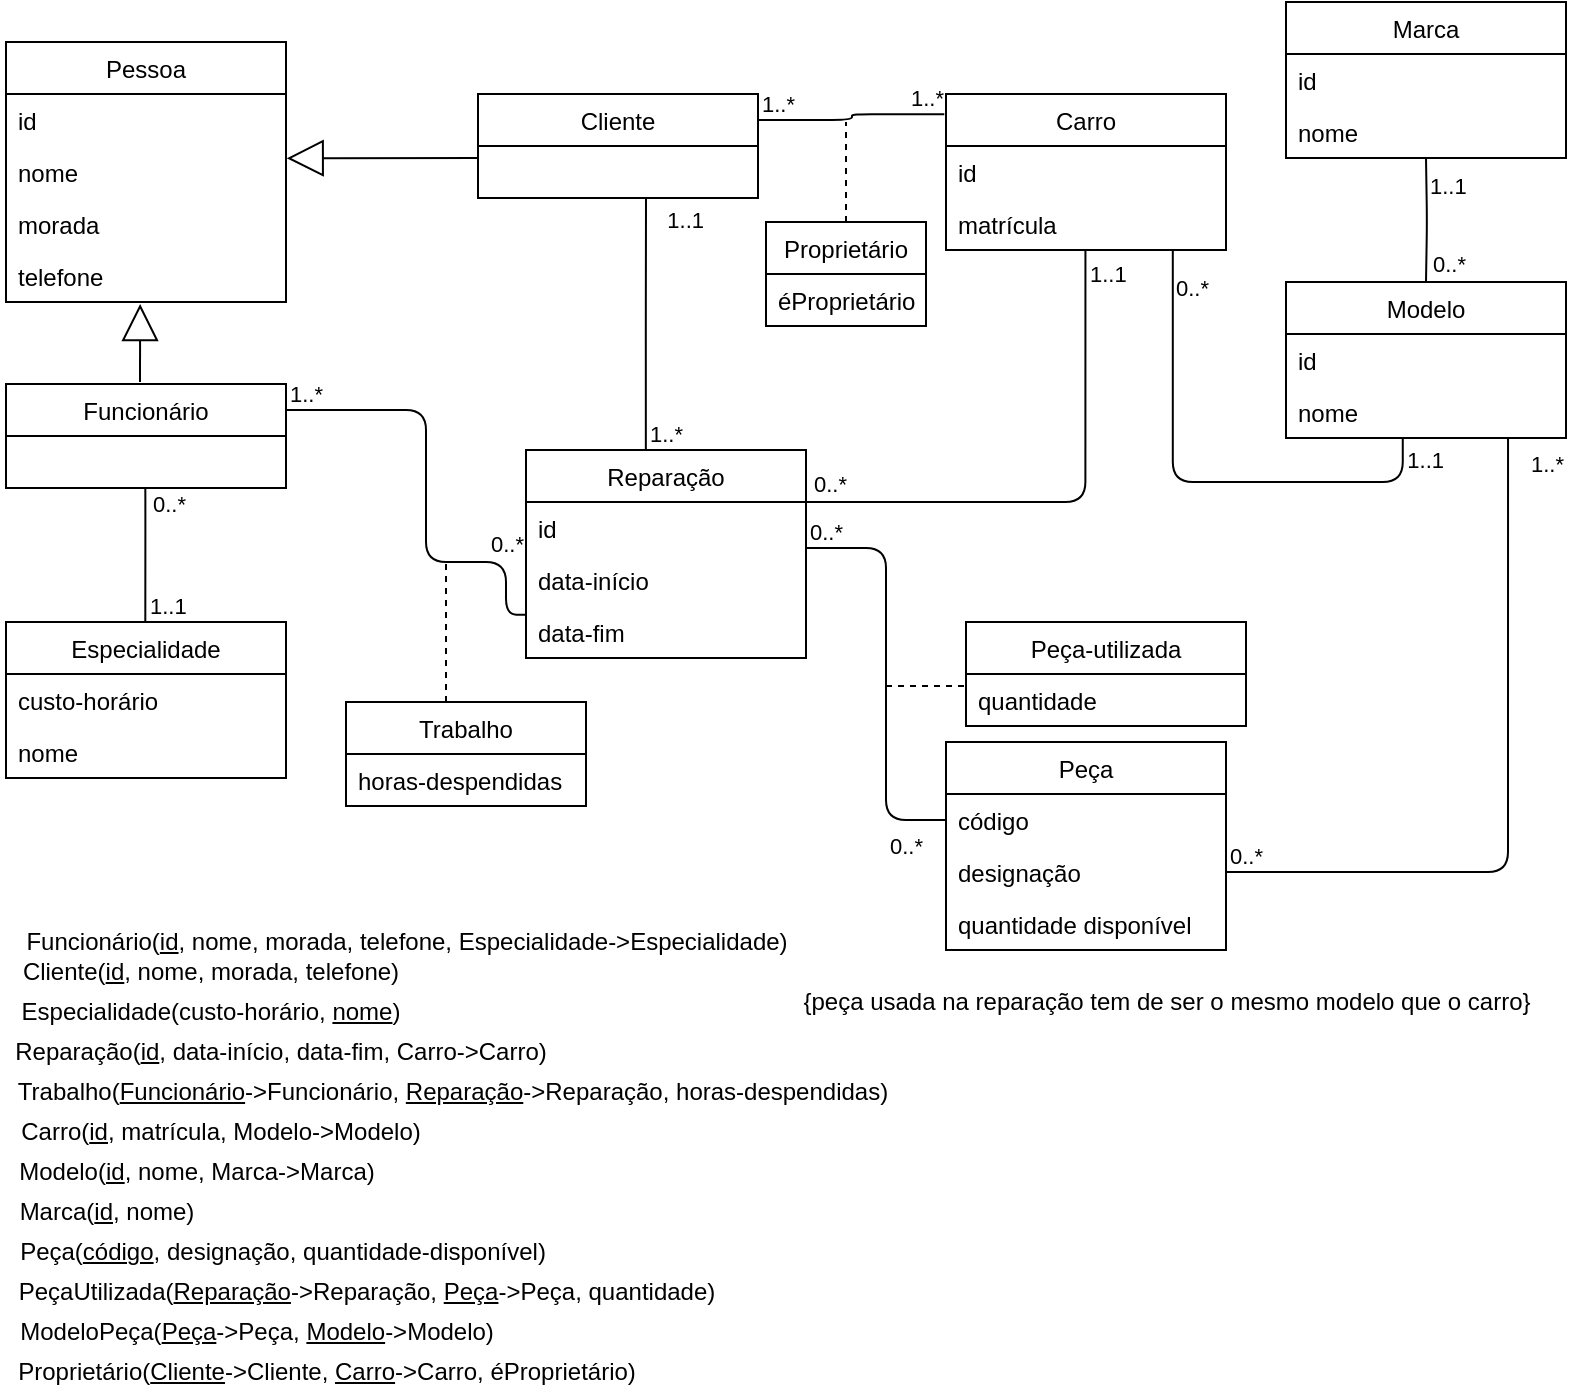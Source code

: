 <mxfile version="14.4.3" type="device"><diagram id="P43jaS3Y0XJvYbWoT-iL" name="Page-1"><mxGraphModel dx="934" dy="495" grid="1" gridSize="10" guides="1" tooltips="1" connect="1" arrows="1" fold="1" page="1" pageScale="1" pageWidth="827" pageHeight="1169" math="0" shadow="0"><root><mxCell id="0"/><mxCell id="1" parent="0"/><mxCell id="aRiupTqMW46LliWJKKWp-73" value="Pessoa" style="swimlane;fontStyle=0;childLayout=stackLayout;horizontal=1;startSize=26;fillColor=none;horizontalStack=0;resizeParent=1;resizeParentMax=0;resizeLast=0;collapsible=1;marginBottom=0;" parent="1" vertex="1"><mxGeometry x="40" y="40" width="140" height="130" as="geometry"/></mxCell><mxCell id="aRiupTqMW46LliWJKKWp-74" value="id" style="text;strokeColor=none;fillColor=none;align=left;verticalAlign=top;spacingLeft=4;spacingRight=4;overflow=hidden;rotatable=0;points=[[0,0.5],[1,0.5]];portConstraint=eastwest;" parent="aRiupTqMW46LliWJKKWp-73" vertex="1"><mxGeometry y="26" width="140" height="26" as="geometry"/></mxCell><mxCell id="ZfABqnPU4rqhlMVIhEN_-3" value="nome&#10;" style="text;strokeColor=none;fillColor=none;align=left;verticalAlign=top;spacingLeft=4;spacingRight=4;overflow=hidden;rotatable=0;points=[[0,0.5],[1,0.5]];portConstraint=eastwest;" parent="aRiupTqMW46LliWJKKWp-73" vertex="1"><mxGeometry y="52" width="140" height="26" as="geometry"/></mxCell><mxCell id="aRiupTqMW46LliWJKKWp-77" value="morada" style="text;strokeColor=none;fillColor=none;align=left;verticalAlign=top;spacingLeft=4;spacingRight=4;overflow=hidden;rotatable=0;points=[[0,0.5],[1,0.5]];portConstraint=eastwest;" parent="aRiupTqMW46LliWJKKWp-73" vertex="1"><mxGeometry y="78" width="140" height="26" as="geometry"/></mxCell><mxCell id="aRiupTqMW46LliWJKKWp-78" value="telefone&#10;" style="text;strokeColor=none;fillColor=none;align=left;verticalAlign=top;spacingLeft=4;spacingRight=4;overflow=hidden;rotatable=0;points=[[0,0.5],[1,0.5]];portConstraint=eastwest;" parent="aRiupTqMW46LliWJKKWp-73" vertex="1"><mxGeometry y="104" width="140" height="26" as="geometry"/></mxCell><mxCell id="aRiupTqMW46LliWJKKWp-79" value="" style="endArrow=block;endSize=16;endFill=0;html=1;entryX=0.479;entryY=1.04;entryDx=0;entryDy=0;entryPerimeter=0;" parent="1" target="aRiupTqMW46LliWJKKWp-78" edge="1"><mxGeometry width="160" relative="1" as="geometry"><mxPoint x="107" y="210" as="sourcePoint"/><mxPoint x="460" y="280" as="targetPoint"/></mxGeometry></mxCell><mxCell id="aRiupTqMW46LliWJKKWp-80" value="Funcionário" style="swimlane;fontStyle=0;childLayout=stackLayout;horizontal=1;startSize=26;fillColor=none;horizontalStack=0;resizeParent=1;resizeParentMax=0;resizeLast=0;collapsible=1;marginBottom=0;" parent="1" vertex="1"><mxGeometry x="40" y="211" width="140" height="52" as="geometry"/></mxCell><mxCell id="aRiupTqMW46LliWJKKWp-84" value="Especialidade" style="swimlane;fontStyle=0;childLayout=stackLayout;horizontal=1;startSize=26;fillColor=none;horizontalStack=0;resizeParent=1;resizeParentMax=0;resizeLast=0;collapsible=1;marginBottom=0;" parent="1" vertex="1"><mxGeometry x="40" y="330" width="140" height="78" as="geometry"/></mxCell><mxCell id="aRiupTqMW46LliWJKKWp-85" value="custo-horário" style="text;strokeColor=none;fillColor=none;align=left;verticalAlign=top;spacingLeft=4;spacingRight=4;overflow=hidden;rotatable=0;points=[[0,0.5],[1,0.5]];portConstraint=eastwest;" parent="aRiupTqMW46LliWJKKWp-84" vertex="1"><mxGeometry y="26" width="140" height="26" as="geometry"/></mxCell><mxCell id="aRiupTqMW46LliWJKKWp-86" value="nome" style="text;strokeColor=none;fillColor=none;align=left;verticalAlign=top;spacingLeft=4;spacingRight=4;overflow=hidden;rotatable=0;points=[[0,0.5],[1,0.5]];portConstraint=eastwest;" parent="aRiupTqMW46LliWJKKWp-84" vertex="1"><mxGeometry y="52" width="140" height="26" as="geometry"/></mxCell><mxCell id="aRiupTqMW46LliWJKKWp-88" value="" style="endArrow=none;html=1;edgeStyle=orthogonalEdgeStyle;exitX=0.5;exitY=0;exitDx=0;exitDy=0;entryX=0.5;entryY=1;entryDx=0;entryDy=0;" parent="1" edge="1"><mxGeometry relative="1" as="geometry"><mxPoint x="109.66" y="330.0" as="sourcePoint"/><mxPoint x="109.66" y="263" as="targetPoint"/><Array as="points"><mxPoint x="110" y="273"/><mxPoint x="110" y="273"/></Array></mxGeometry></mxCell><mxCell id="aRiupTqMW46LliWJKKWp-89" value="1..1" style="edgeLabel;resizable=0;html=1;align=left;verticalAlign=bottom;" parent="aRiupTqMW46LliWJKKWp-88" connectable="0" vertex="1"><mxGeometry x="-1" relative="1" as="geometry"/></mxCell><mxCell id="aRiupTqMW46LliWJKKWp-90" value="0..*" style="edgeLabel;resizable=0;html=1;align=right;verticalAlign=bottom;" parent="aRiupTqMW46LliWJKKWp-88" connectable="0" vertex="1"><mxGeometry x="1" relative="1" as="geometry"><mxPoint x="20.34" y="16.9" as="offset"/></mxGeometry></mxCell><mxCell id="aRiupTqMW46LliWJKKWp-91" value="" style="endArrow=block;endSize=16;endFill=0;html=1;entryX=1.031;entryY=0.236;entryDx=0;entryDy=0;entryPerimeter=0;" parent="1" edge="1"><mxGeometry width="160" relative="1" as="geometry"><mxPoint x="276" y="98" as="sourcePoint"/><mxPoint x="180.34" y="98.136" as="targetPoint"/></mxGeometry></mxCell><mxCell id="aRiupTqMW46LliWJKKWp-92" value="Cliente" style="swimlane;fontStyle=0;childLayout=stackLayout;horizontal=1;startSize=26;fillColor=none;horizontalStack=0;resizeParent=1;resizeParentMax=0;resizeLast=0;collapsible=1;marginBottom=0;" parent="1" vertex="1"><mxGeometry x="276" y="66" width="140" height="52" as="geometry"/></mxCell><mxCell id="aRiupTqMW46LliWJKKWp-102" value="Carro" style="swimlane;fontStyle=0;childLayout=stackLayout;horizontal=1;startSize=26;fillColor=none;horizontalStack=0;resizeParent=1;resizeParentMax=0;resizeLast=0;collapsible=1;marginBottom=0;" parent="1" vertex="1"><mxGeometry x="510" y="66" width="140" height="78" as="geometry"/></mxCell><mxCell id="ZfABqnPU4rqhlMVIhEN_-13" value="id" style="text;strokeColor=none;fillColor=none;align=left;verticalAlign=top;spacingLeft=4;spacingRight=4;overflow=hidden;rotatable=0;points=[[0,0.5],[1,0.5]];portConstraint=eastwest;" parent="aRiupTqMW46LliWJKKWp-102" vertex="1"><mxGeometry y="26" width="140" height="26" as="geometry"/></mxCell><mxCell id="aRiupTqMW46LliWJKKWp-105" value="matrícula" style="text;strokeColor=none;fillColor=none;align=left;verticalAlign=top;spacingLeft=4;spacingRight=4;overflow=hidden;rotatable=0;points=[[0,0.5],[1,0.5]];portConstraint=eastwest;" parent="aRiupTqMW46LliWJKKWp-102" vertex="1"><mxGeometry y="52" width="140" height="26" as="geometry"/></mxCell><mxCell id="aRiupTqMW46LliWJKKWp-107" value="" style="endArrow=none;html=1;edgeStyle=orthogonalEdgeStyle;entryX=-0.006;entryY=0.13;entryDx=0;entryDy=0;entryPerimeter=0;exitX=1;exitY=0.25;exitDx=0;exitDy=0;" parent="1" source="aRiupTqMW46LliWJKKWp-92" target="aRiupTqMW46LliWJKKWp-102" edge="1"><mxGeometry relative="1" as="geometry"><mxPoint x="320" y="169.31" as="sourcePoint"/><mxPoint x="480" y="169.31" as="targetPoint"/></mxGeometry></mxCell><mxCell id="aRiupTqMW46LliWJKKWp-108" value="1..*" style="edgeLabel;resizable=0;html=1;align=left;verticalAlign=bottom;" parent="aRiupTqMW46LliWJKKWp-107" connectable="0" vertex="1"><mxGeometry x="-1" relative="1" as="geometry"/></mxCell><mxCell id="aRiupTqMW46LliWJKKWp-109" value="1..*" style="edgeLabel;resizable=0;html=1;align=right;verticalAlign=bottom;" parent="aRiupTqMW46LliWJKKWp-107" connectable="0" vertex="1"><mxGeometry x="1" relative="1" as="geometry"/></mxCell><mxCell id="aRiupTqMW46LliWJKKWp-110" value="Proprietário" style="swimlane;fontStyle=0;childLayout=stackLayout;horizontal=1;startSize=26;fillColor=none;horizontalStack=0;resizeParent=1;resizeParentMax=0;resizeLast=0;collapsible=1;marginBottom=0;" parent="1" vertex="1"><mxGeometry x="420" y="130" width="80" height="52" as="geometry"/></mxCell><mxCell id="aRiupTqMW46LliWJKKWp-111" value="éProprietário" style="text;strokeColor=none;fillColor=none;align=left;verticalAlign=top;spacingLeft=4;spacingRight=4;overflow=hidden;rotatable=0;points=[[0,0.5],[1,0.5]];portConstraint=eastwest;" parent="aRiupTqMW46LliWJKKWp-110" vertex="1"><mxGeometry y="26" width="80" height="26" as="geometry"/></mxCell><mxCell id="aRiupTqMW46LliWJKKWp-114" value="" style="endArrow=none;dashed=1;html=1;exitX=0.5;exitY=0;exitDx=0;exitDy=0;" parent="1" source="aRiupTqMW46LliWJKKWp-110" edge="1"><mxGeometry width="50" height="50" relative="1" as="geometry"><mxPoint x="380" y="260" as="sourcePoint"/><mxPoint x="460" y="80" as="targetPoint"/></mxGeometry></mxCell><mxCell id="aRiupTqMW46LliWJKKWp-115" value="Peça" style="swimlane;fontStyle=0;childLayout=stackLayout;horizontal=1;startSize=26;fillColor=none;horizontalStack=0;resizeParent=1;resizeParentMax=0;resizeLast=0;collapsible=1;marginBottom=0;" parent="1" vertex="1"><mxGeometry x="510" y="390" width="140" height="104" as="geometry"/></mxCell><mxCell id="aRiupTqMW46LliWJKKWp-116" value="código" style="text;strokeColor=none;fillColor=none;align=left;verticalAlign=top;spacingLeft=4;spacingRight=4;overflow=hidden;rotatable=0;points=[[0,0.5],[1,0.5]];portConstraint=eastwest;" parent="aRiupTqMW46LliWJKKWp-115" vertex="1"><mxGeometry y="26" width="140" height="26" as="geometry"/></mxCell><mxCell id="aRiupTqMW46LliWJKKWp-117" value="designação" style="text;strokeColor=none;fillColor=none;align=left;verticalAlign=top;spacingLeft=4;spacingRight=4;overflow=hidden;rotatable=0;points=[[0,0.5],[1,0.5]];portConstraint=eastwest;" parent="aRiupTqMW46LliWJKKWp-115" vertex="1"><mxGeometry y="52" width="140" height="26" as="geometry"/></mxCell><mxCell id="aRiupTqMW46LliWJKKWp-118" value="quantidade disponível" style="text;strokeColor=none;fillColor=none;align=left;verticalAlign=top;spacingLeft=4;spacingRight=4;overflow=hidden;rotatable=0;points=[[0,0.5],[1,0.5]];portConstraint=eastwest;" parent="aRiupTqMW46LliWJKKWp-115" vertex="1"><mxGeometry y="78" width="140" height="26" as="geometry"/></mxCell><mxCell id="aRiupTqMW46LliWJKKWp-121" value="" style="endArrow=none;html=1;edgeStyle=orthogonalEdgeStyle;entryX=1;entryY=0.25;entryDx=0;entryDy=0;exitX=0.498;exitY=1.009;exitDx=0;exitDy=0;exitPerimeter=0;" parent="1" source="aRiupTqMW46LliWJKKWp-105" target="aRiupTqMW46LliWJKKWp-127" edge="1"><mxGeometry relative="1" as="geometry"><mxPoint x="580" y="170" as="sourcePoint"/><mxPoint x="580" y="263" as="targetPoint"/></mxGeometry></mxCell><mxCell id="aRiupTqMW46LliWJKKWp-122" value="1..1" style="edgeLabel;resizable=0;html=1;align=left;verticalAlign=bottom;" parent="aRiupTqMW46LliWJKKWp-121" connectable="0" vertex="1"><mxGeometry x="-1" relative="1" as="geometry"><mxPoint y="20" as="offset"/></mxGeometry></mxCell><mxCell id="aRiupTqMW46LliWJKKWp-127" value="Reparação" style="swimlane;fontStyle=0;childLayout=stackLayout;horizontal=1;startSize=26;fillColor=none;horizontalStack=0;resizeParent=1;resizeParentMax=0;resizeLast=0;collapsible=1;marginBottom=0;" parent="1" vertex="1"><mxGeometry x="300" y="244" width="140" height="104" as="geometry"/></mxCell><mxCell id="ZfABqnPU4rqhlMVIhEN_-10" value="id" style="text;strokeColor=none;fillColor=none;align=left;verticalAlign=top;spacingLeft=4;spacingRight=4;overflow=hidden;rotatable=0;points=[[0,0.5],[1,0.5]];portConstraint=eastwest;" parent="aRiupTqMW46LliWJKKWp-127" vertex="1"><mxGeometry y="26" width="140" height="26" as="geometry"/></mxCell><mxCell id="aRiupTqMW46LliWJKKWp-128" value="data-início" style="text;strokeColor=none;fillColor=none;align=left;verticalAlign=top;spacingLeft=4;spacingRight=4;overflow=hidden;rotatable=0;points=[[0,0.5],[1,0.5]];portConstraint=eastwest;" parent="aRiupTqMW46LliWJKKWp-127" vertex="1"><mxGeometry y="52" width="140" height="26" as="geometry"/></mxCell><mxCell id="aRiupTqMW46LliWJKKWp-129" value="data-fim" style="text;strokeColor=none;fillColor=none;align=left;verticalAlign=top;spacingLeft=4;spacingRight=4;overflow=hidden;rotatable=0;points=[[0,0.5],[1,0.5]];portConstraint=eastwest;" parent="aRiupTqMW46LliWJKKWp-127" vertex="1"><mxGeometry y="78" width="140" height="26" as="geometry"/></mxCell><mxCell id="aRiupTqMW46LliWJKKWp-132" value="" style="endArrow=none;html=1;edgeStyle=orthogonalEdgeStyle;entryX=0;entryY=0.5;entryDx=0;entryDy=0;" parent="1" target="aRiupTqMW46LliWJKKWp-116" edge="1"><mxGeometry relative="1" as="geometry"><mxPoint x="440" y="293" as="sourcePoint"/><mxPoint x="480" y="440" as="targetPoint"/><Array as="points"><mxPoint x="480" y="293"/><mxPoint x="480" y="429"/></Array></mxGeometry></mxCell><mxCell id="aRiupTqMW46LliWJKKWp-133" value="0..*" style="edgeLabel;resizable=0;html=1;align=left;verticalAlign=bottom;" parent="aRiupTqMW46LliWJKKWp-132" connectable="0" vertex="1"><mxGeometry x="-1" relative="1" as="geometry"/></mxCell><mxCell id="aRiupTqMW46LliWJKKWp-135" value="" style="endArrow=none;html=1;edgeStyle=orthogonalEdgeStyle;exitX=0.428;exitY=0.002;exitDx=0;exitDy=0;exitPerimeter=0;" parent="1" source="aRiupTqMW46LliWJKKWp-127" edge="1"><mxGeometry relative="1" as="geometry"><mxPoint x="360" y="257" as="sourcePoint"/><mxPoint x="360" y="118" as="targetPoint"/></mxGeometry></mxCell><mxCell id="aRiupTqMW46LliWJKKWp-136" value="1..*" style="edgeLabel;resizable=0;html=1;align=left;verticalAlign=bottom;" parent="aRiupTqMW46LliWJKKWp-135" connectable="0" vertex="1"><mxGeometry x="-1" relative="1" as="geometry"/></mxCell><mxCell id="aRiupTqMW46LliWJKKWp-137" value="1..1" style="edgeLabel;resizable=0;html=1;align=right;verticalAlign=bottom;" parent="aRiupTqMW46LliWJKKWp-135" connectable="0" vertex="1"><mxGeometry x="1" relative="1" as="geometry"><mxPoint x="30" y="20.02" as="offset"/></mxGeometry></mxCell><mxCell id="aRiupTqMW46LliWJKKWp-138" value="" style="endArrow=none;html=1;edgeStyle=orthogonalEdgeStyle;entryX=0.002;entryY=0.167;entryDx=0;entryDy=0;entryPerimeter=0;exitX=1;exitY=0.25;exitDx=0;exitDy=0;" parent="1" source="aRiupTqMW46LliWJKKWp-80" target="aRiupTqMW46LliWJKKWp-129" edge="1"><mxGeometry relative="1" as="geometry"><mxPoint x="180" y="340" as="sourcePoint"/><mxPoint x="300" y="340" as="targetPoint"/><Array as="points"><mxPoint x="250" y="224"/><mxPoint x="250" y="300"/><mxPoint x="290" y="300"/><mxPoint x="290" y="326"/></Array></mxGeometry></mxCell><mxCell id="aRiupTqMW46LliWJKKWp-139" value="1..*" style="edgeLabel;resizable=0;html=1;align=left;verticalAlign=bottom;" parent="aRiupTqMW46LliWJKKWp-138" connectable="0" vertex="1"><mxGeometry x="-1" relative="1" as="geometry"/></mxCell><mxCell id="aRiupTqMW46LliWJKKWp-140" value="0..*" style="edgeLabel;resizable=0;html=1;align=right;verticalAlign=bottom;" parent="aRiupTqMW46LliWJKKWp-138" connectable="0" vertex="1"><mxGeometry x="1" relative="1" as="geometry"><mxPoint x="-0.3" y="-26.7" as="offset"/></mxGeometry></mxCell><mxCell id="aRiupTqMW46LliWJKKWp-141" value="Trabalho" style="swimlane;fontStyle=0;childLayout=stackLayout;horizontal=1;startSize=26;fillColor=none;horizontalStack=0;resizeParent=1;resizeParentMax=0;resizeLast=0;collapsible=1;marginBottom=0;" parent="1" vertex="1"><mxGeometry x="210" y="370" width="120" height="52" as="geometry"/></mxCell><mxCell id="aRiupTqMW46LliWJKKWp-142" value="horas-despendidas" style="text;strokeColor=none;fillColor=none;align=left;verticalAlign=top;spacingLeft=4;spacingRight=4;overflow=hidden;rotatable=0;points=[[0,0.5],[1,0.5]];portConstraint=eastwest;" parent="aRiupTqMW46LliWJKKWp-141" vertex="1"><mxGeometry y="26" width="120" height="26" as="geometry"/></mxCell><mxCell id="aRiupTqMW46LliWJKKWp-145" value="" style="endArrow=none;dashed=1;html=1;" parent="1" edge="1"><mxGeometry width="50" height="50" relative="1" as="geometry"><mxPoint x="260" y="370" as="sourcePoint"/><mxPoint x="260" y="300" as="targetPoint"/></mxGeometry></mxCell><mxCell id="aRiupTqMW46LliWJKKWp-147" value="" style="endArrow=none;dashed=1;html=1;" parent="1" edge="1"><mxGeometry width="50" height="50" relative="1" as="geometry"><mxPoint x="480" y="362" as="sourcePoint"/><mxPoint x="520" y="362" as="targetPoint"/></mxGeometry></mxCell><mxCell id="aRiupTqMW46LliWJKKWp-148" value="Peça-utilizada" style="swimlane;fontStyle=0;childLayout=stackLayout;horizontal=1;startSize=26;fillColor=none;horizontalStack=0;resizeParent=1;resizeParentMax=0;resizeLast=0;collapsible=1;marginBottom=0;" parent="1" vertex="1"><mxGeometry x="520" y="330" width="140" height="52" as="geometry"/></mxCell><mxCell id="aRiupTqMW46LliWJKKWp-149" value="quantidade" style="text;strokeColor=none;fillColor=none;align=left;verticalAlign=top;spacingLeft=4;spacingRight=4;overflow=hidden;rotatable=0;points=[[0,0.5],[1,0.5]];portConstraint=eastwest;" parent="aRiupTqMW46LliWJKKWp-148" vertex="1"><mxGeometry y="26" width="140" height="26" as="geometry"/></mxCell><mxCell id="ZfABqnPU4rqhlMVIhEN_-4" value="Funcionário(&lt;u&gt;id&lt;/u&gt;, nome, morada, telefone, Especialidade-&amp;gt;Especialidade)" style="text;html=1;align=center;verticalAlign=middle;resizable=0;points=[];autosize=1;" parent="1" vertex="1"><mxGeometry x="40" y="480" width="400" height="20" as="geometry"/></mxCell><mxCell id="ZfABqnPU4rqhlMVIhEN_-5" value="Cliente(&lt;u&gt;id&lt;/u&gt;, nome, morada, telefone)" style="text;html=1;align=center;verticalAlign=middle;resizable=0;points=[];autosize=1;" parent="1" vertex="1"><mxGeometry x="42" y="495" width="200" height="20" as="geometry"/></mxCell><mxCell id="ZfABqnPU4rqhlMVIhEN_-7" value="Especialidade(custo-horário, &lt;u&gt;nome&lt;/u&gt;)" style="text;html=1;align=center;verticalAlign=middle;resizable=0;points=[];autosize=1;" parent="1" vertex="1"><mxGeometry x="37" y="515" width="210" height="20" as="geometry"/></mxCell><mxCell id="ZfABqnPU4rqhlMVIhEN_-9" value="Reparação(&lt;u&gt;id&lt;/u&gt;, data-início, data-fim, Carro-&amp;gt;Carro)" style="text;html=1;align=center;verticalAlign=middle;resizable=0;points=[];autosize=1;" parent="1" vertex="1"><mxGeometry x="37" y="535" width="280" height="20" as="geometry"/></mxCell><mxCell id="ZfABqnPU4rqhlMVIhEN_-11" value="Trabalho(&lt;u&gt;Funcionário&lt;/u&gt;-&amp;gt;Funcionário, &lt;u&gt;Reparação&lt;/u&gt;-&amp;gt;Reparação, horas-despendidas)" style="text;html=1;align=center;verticalAlign=middle;resizable=0;points=[];autosize=1;" parent="1" vertex="1"><mxGeometry x="38" y="555" width="450" height="20" as="geometry"/></mxCell><mxCell id="ZfABqnPU4rqhlMVIhEN_-12" value="Carro(&lt;u&gt;id&lt;/u&gt;, matrícula, Modelo-&amp;gt;Modelo)" style="text;html=1;align=center;verticalAlign=middle;resizable=0;points=[];autosize=1;" parent="1" vertex="1"><mxGeometry x="37" y="575" width="220" height="20" as="geometry"/></mxCell><mxCell id="ZfABqnPU4rqhlMVIhEN_-14" value="Marca" style="swimlane;fontStyle=0;childLayout=stackLayout;horizontal=1;startSize=26;fillColor=none;horizontalStack=0;resizeParent=1;resizeParentMax=0;resizeLast=0;collapsible=1;marginBottom=0;" parent="1" vertex="1"><mxGeometry x="680" y="20" width="140" height="78" as="geometry"/></mxCell><mxCell id="ZfABqnPU4rqhlMVIhEN_-15" value="id&#10;" style="text;strokeColor=none;fillColor=none;align=left;verticalAlign=top;spacingLeft=4;spacingRight=4;overflow=hidden;rotatable=0;points=[[0,0.5],[1,0.5]];portConstraint=eastwest;" parent="ZfABqnPU4rqhlMVIhEN_-14" vertex="1"><mxGeometry y="26" width="140" height="26" as="geometry"/></mxCell><mxCell id="ZfABqnPU4rqhlMVIhEN_-16" value="nome" style="text;strokeColor=none;fillColor=none;align=left;verticalAlign=top;spacingLeft=4;spacingRight=4;overflow=hidden;rotatable=0;points=[[0,0.5],[1,0.5]];portConstraint=eastwest;" parent="ZfABqnPU4rqhlMVIhEN_-14" vertex="1"><mxGeometry y="52" width="140" height="26" as="geometry"/></mxCell><mxCell id="ZfABqnPU4rqhlMVIhEN_-18" value="Modelo" style="swimlane;fontStyle=0;childLayout=stackLayout;horizontal=1;startSize=26;fillColor=none;horizontalStack=0;resizeParent=1;resizeParentMax=0;resizeLast=0;collapsible=1;marginBottom=0;" parent="1" vertex="1"><mxGeometry x="680" y="160" width="140" height="78" as="geometry"/></mxCell><mxCell id="ZfABqnPU4rqhlMVIhEN_-19" value="id&#10;" style="text;strokeColor=none;fillColor=none;align=left;verticalAlign=top;spacingLeft=4;spacingRight=4;overflow=hidden;rotatable=0;points=[[0,0.5],[1,0.5]];portConstraint=eastwest;" parent="ZfABqnPU4rqhlMVIhEN_-18" vertex="1"><mxGeometry y="26" width="140" height="26" as="geometry"/></mxCell><mxCell id="ZfABqnPU4rqhlMVIhEN_-20" value="nome" style="text;strokeColor=none;fillColor=none;align=left;verticalAlign=top;spacingLeft=4;spacingRight=4;overflow=hidden;rotatable=0;points=[[0,0.5],[1,0.5]];portConstraint=eastwest;" parent="ZfABqnPU4rqhlMVIhEN_-18" vertex="1"><mxGeometry y="52" width="140" height="26" as="geometry"/></mxCell><mxCell id="ZfABqnPU4rqhlMVIhEN_-21" value="" style="endArrow=none;html=1;edgeStyle=orthogonalEdgeStyle;entryX=0.5;entryY=0;entryDx=0;entryDy=0;" parent="1" target="ZfABqnPU4rqhlMVIhEN_-18" edge="1"><mxGeometry relative="1" as="geometry"><mxPoint x="750" y="98" as="sourcePoint"/><mxPoint x="490" y="200" as="targetPoint"/></mxGeometry></mxCell><mxCell id="ZfABqnPU4rqhlMVIhEN_-22" value="1..1" style="edgeLabel;resizable=0;html=1;align=left;verticalAlign=bottom;" parent="ZfABqnPU4rqhlMVIhEN_-21" connectable="0" vertex="1"><mxGeometry x="-1" relative="1" as="geometry"><mxPoint y="22" as="offset"/></mxGeometry></mxCell><mxCell id="ZfABqnPU4rqhlMVIhEN_-23" value="0..*" style="edgeLabel;resizable=0;html=1;align=right;verticalAlign=bottom;" parent="ZfABqnPU4rqhlMVIhEN_-21" connectable="0" vertex="1"><mxGeometry x="1" relative="1" as="geometry"><mxPoint x="20" as="offset"/></mxGeometry></mxCell><mxCell id="ZfABqnPU4rqhlMVIhEN_-24" value="" style="endArrow=none;html=1;edgeStyle=orthogonalEdgeStyle;entryX=0.417;entryY=1.001;entryDx=0;entryDy=0;entryPerimeter=0;exitX=0.81;exitY=1.008;exitDx=0;exitDy=0;exitPerimeter=0;" parent="1" source="aRiupTqMW46LliWJKKWp-105" target="ZfABqnPU4rqhlMVIhEN_-20" edge="1"><mxGeometry relative="1" as="geometry"><mxPoint x="624" y="150" as="sourcePoint"/><mxPoint x="740" y="250" as="targetPoint"/><Array as="points"><mxPoint x="623" y="260"/><mxPoint x="738" y="260"/></Array></mxGeometry></mxCell><mxCell id="ZfABqnPU4rqhlMVIhEN_-25" value="0..*" style="edgeLabel;resizable=0;html=1;align=left;verticalAlign=bottom;" parent="ZfABqnPU4rqhlMVIhEN_-24" connectable="0" vertex="1"><mxGeometry x="-1" relative="1" as="geometry"><mxPoint y="26.91" as="offset"/></mxGeometry></mxCell><mxCell id="ZfABqnPU4rqhlMVIhEN_-26" value="1..1" style="edgeLabel;resizable=0;html=1;align=right;verticalAlign=bottom;" parent="ZfABqnPU4rqhlMVIhEN_-24" connectable="0" vertex="1"><mxGeometry x="1" relative="1" as="geometry"><mxPoint x="21.62" y="20" as="offset"/></mxGeometry></mxCell><mxCell id="ZfABqnPU4rqhlMVIhEN_-27" value="" style="endArrow=none;html=1;edgeStyle=orthogonalEdgeStyle;exitX=1;exitY=0.5;exitDx=0;exitDy=0;entryX=0.793;entryY=1.002;entryDx=0;entryDy=0;entryPerimeter=0;" parent="1" source="aRiupTqMW46LliWJKKWp-117" target="ZfABqnPU4rqhlMVIhEN_-20" edge="1"><mxGeometry relative="1" as="geometry"><mxPoint x="670" y="441.58" as="sourcePoint"/><mxPoint x="791" y="239" as="targetPoint"/></mxGeometry></mxCell><mxCell id="ZfABqnPU4rqhlMVIhEN_-28" value="0..*" style="edgeLabel;resizable=0;html=1;align=left;verticalAlign=bottom;" parent="ZfABqnPU4rqhlMVIhEN_-27" connectable="0" vertex="1"><mxGeometry x="-1" relative="1" as="geometry"/></mxCell><mxCell id="ZfABqnPU4rqhlMVIhEN_-29" value="1..*" style="edgeLabel;resizable=0;html=1;align=right;verticalAlign=bottom;" parent="ZfABqnPU4rqhlMVIhEN_-27" connectable="0" vertex="1"><mxGeometry x="1" relative="1" as="geometry"><mxPoint x="28.56" y="21.28" as="offset"/></mxGeometry></mxCell><mxCell id="ZfABqnPU4rqhlMVIhEN_-30" value="0..*" style="edgeLabel;resizable=0;html=1;align=left;verticalAlign=bottom;" parent="1" connectable="0" vertex="1"><mxGeometry x="442" y="269.004" as="geometry"/></mxCell><mxCell id="ZfABqnPU4rqhlMVIhEN_-31" value="0..*" style="edgeLabel;resizable=0;html=1;align=left;verticalAlign=bottom;" parent="1" connectable="0" vertex="1"><mxGeometry x="480" y="450" as="geometry"/></mxCell><mxCell id="ZfABqnPU4rqhlMVIhEN_-32" value="{peça usada na reparação tem de ser o mesmo modelo que o carro}" style="text;html=1;align=center;verticalAlign=middle;resizable=0;points=[];autosize=1;" parent="1" vertex="1"><mxGeometry x="430" y="510" width="380" height="20" as="geometry"/></mxCell><mxCell id="ZfABqnPU4rqhlMVIhEN_-33" value="Modelo(&lt;u&gt;id&lt;/u&gt;, nome, Marca-&amp;gt;Marca)" style="text;html=1;align=center;verticalAlign=middle;resizable=0;points=[];autosize=1;" parent="1" vertex="1"><mxGeometry x="40" y="595" width="190" height="20" as="geometry"/></mxCell><mxCell id="ZfABqnPU4rqhlMVIhEN_-34" value="Marca(&lt;u&gt;id&lt;/u&gt;, nome)" style="text;html=1;align=center;verticalAlign=middle;resizable=0;points=[];autosize=1;" parent="1" vertex="1"><mxGeometry x="40" y="615" width="100" height="20" as="geometry"/></mxCell><mxCell id="ZfABqnPU4rqhlMVIhEN_-35" value="Peça(&lt;u&gt;código&lt;/u&gt;, designação, quantidade-disponível)" style="text;html=1;align=center;verticalAlign=middle;resizable=0;points=[];autosize=1;" parent="1" vertex="1"><mxGeometry x="38" y="635" width="280" height="20" as="geometry"/></mxCell><mxCell id="ZfABqnPU4rqhlMVIhEN_-36" value="PeçaUtilizada(&lt;u&gt;Reparação&lt;/u&gt;-&amp;gt;Reparação, &lt;u&gt;Peça&lt;/u&gt;-&amp;gt;Peça, quantidade)" style="text;html=1;align=center;verticalAlign=middle;resizable=0;points=[];autosize=1;" parent="1" vertex="1"><mxGeometry x="40" y="655" width="360" height="20" as="geometry"/></mxCell><mxCell id="ZfABqnPU4rqhlMVIhEN_-37" value="ModeloPeça(&lt;u&gt;Peça&lt;/u&gt;-&amp;gt;Peça, &lt;u&gt;Modelo&lt;/u&gt;-&amp;gt;Modelo)" style="text;html=1;align=center;verticalAlign=middle;resizable=0;points=[];autosize=1;" parent="1" vertex="1"><mxGeometry x="40" y="675" width="250" height="20" as="geometry"/></mxCell><mxCell id="ZfABqnPU4rqhlMVIhEN_-38" value="Proprietário(&lt;u&gt;Cliente&lt;/u&gt;-&amp;gt;Cliente, &lt;u&gt;Carro&lt;/u&gt;-&amp;gt;Carro, éProprietário)" style="text;html=1;align=center;verticalAlign=middle;resizable=0;points=[];autosize=1;" parent="1" vertex="1"><mxGeometry x="40" y="695" width="320" height="20" as="geometry"/></mxCell></root></mxGraphModel></diagram></mxfile>